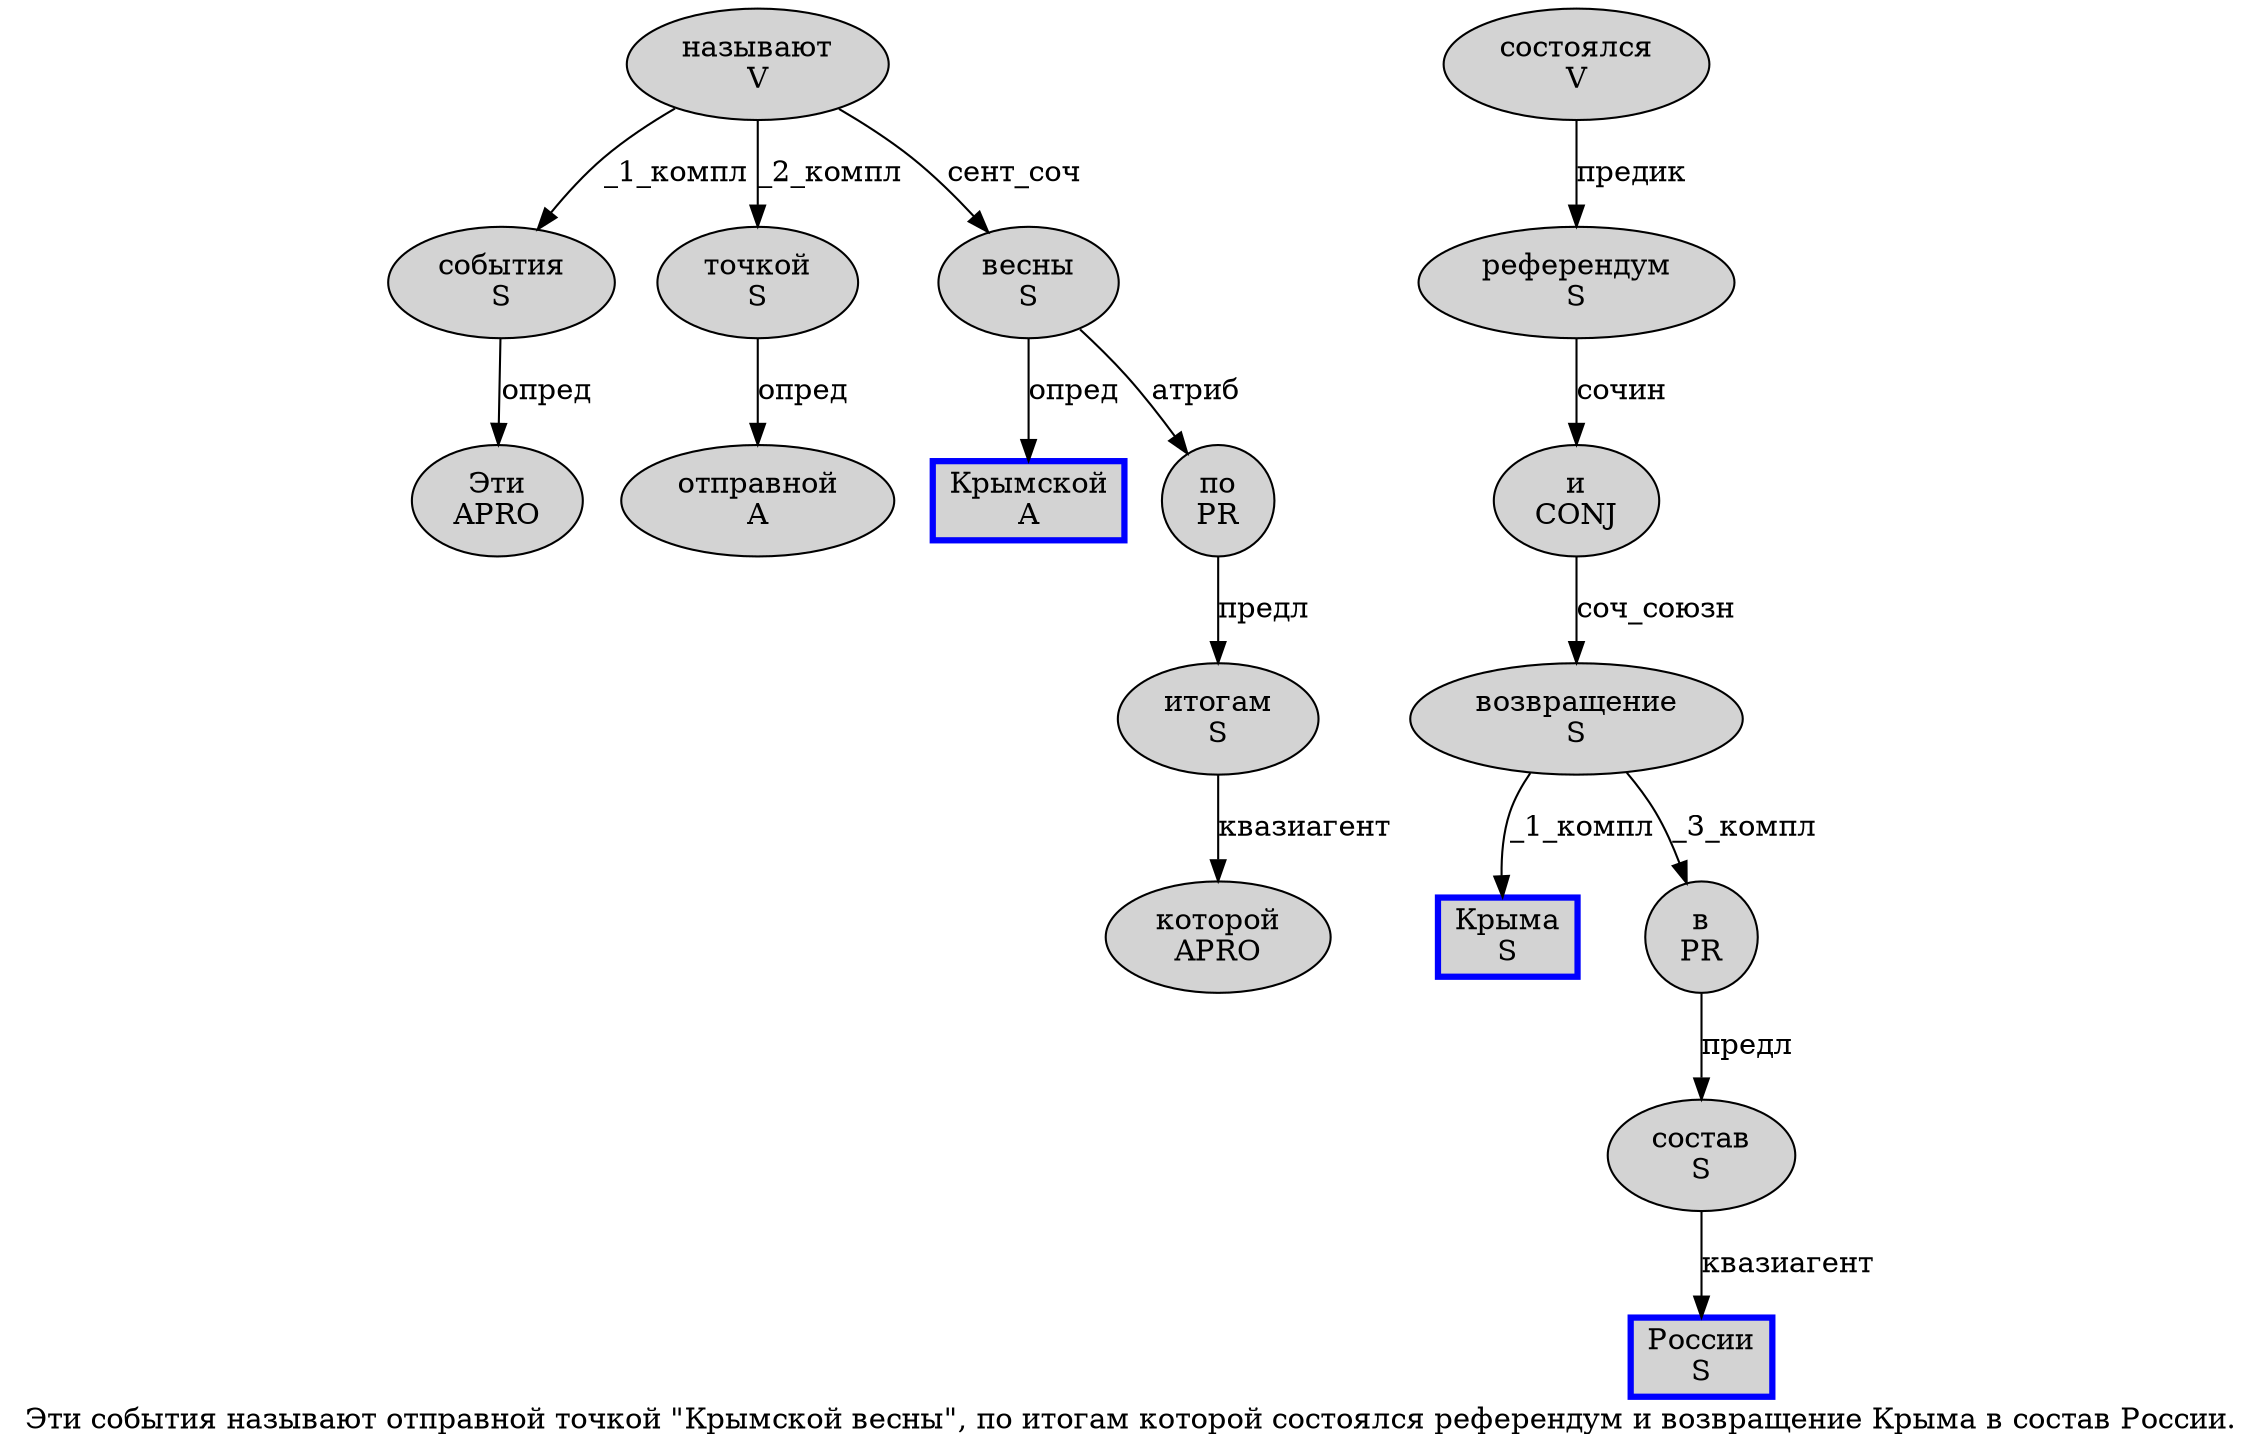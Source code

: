 digraph SENTENCE_167 {
	graph [label="Эти события называют отправной точкой \"Крымской весны\", по итогам которой состоялся референдум и возвращение Крыма в состав России."]
	node [style=filled]
		0 [label="Эти
APRO" color="" fillcolor=lightgray penwidth=1 shape=ellipse]
		1 [label="события
S" color="" fillcolor=lightgray penwidth=1 shape=ellipse]
		2 [label="называют
V" color="" fillcolor=lightgray penwidth=1 shape=ellipse]
		3 [label="отправной
A" color="" fillcolor=lightgray penwidth=1 shape=ellipse]
		4 [label="точкой
S" color="" fillcolor=lightgray penwidth=1 shape=ellipse]
		6 [label="Крымской
A" color=blue fillcolor=lightgray penwidth=3 shape=box]
		7 [label="весны
S" color="" fillcolor=lightgray penwidth=1 shape=ellipse]
		10 [label="по
PR" color="" fillcolor=lightgray penwidth=1 shape=ellipse]
		11 [label="итогам
S" color="" fillcolor=lightgray penwidth=1 shape=ellipse]
		12 [label="которой
APRO" color="" fillcolor=lightgray penwidth=1 shape=ellipse]
		13 [label="состоялся
V" color="" fillcolor=lightgray penwidth=1 shape=ellipse]
		14 [label="референдум
S" color="" fillcolor=lightgray penwidth=1 shape=ellipse]
		15 [label="и
CONJ" color="" fillcolor=lightgray penwidth=1 shape=ellipse]
		16 [label="возвращение
S" color="" fillcolor=lightgray penwidth=1 shape=ellipse]
		17 [label="Крыма
S" color=blue fillcolor=lightgray penwidth=3 shape=box]
		18 [label="в
PR" color="" fillcolor=lightgray penwidth=1 shape=ellipse]
		19 [label="состав
S" color="" fillcolor=lightgray penwidth=1 shape=ellipse]
		20 [label="России
S" color=blue fillcolor=lightgray penwidth=3 shape=box]
			10 -> 11 [label="предл"]
			4 -> 3 [label="опред"]
			13 -> 14 [label="предик"]
			14 -> 15 [label="сочин"]
			15 -> 16 [label="соч_союзн"]
			16 -> 17 [label="_1_компл"]
			16 -> 18 [label="_3_компл"]
			11 -> 12 [label="квазиагент"]
			2 -> 1 [label="_1_компл"]
			2 -> 4 [label="_2_компл"]
			2 -> 7 [label="сент_соч"]
			19 -> 20 [label="квазиагент"]
			1 -> 0 [label="опред"]
			18 -> 19 [label="предл"]
			7 -> 6 [label="опред"]
			7 -> 10 [label="атриб"]
}